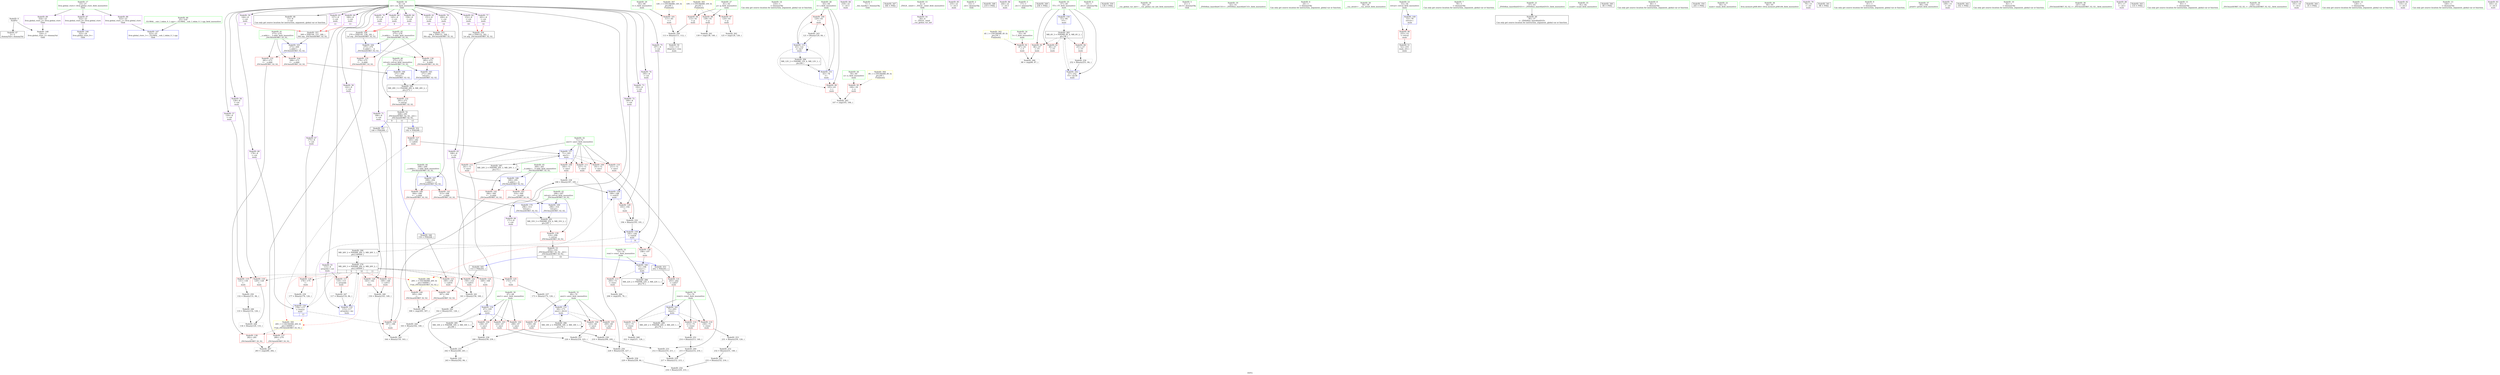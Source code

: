 digraph "SVFG" {
	label="SVFG";

	Node0x564a4e8caee0 [shape=record,color=grey,label="{NodeID: 0\nNullPtr}"];
	Node0x564a4e8caee0 -> Node0x564a4e8e6ca0[style=solid];
	Node0x564a4e8caee0 -> Node0x564a4e8ee050[style=solid];
	Node0x564a4e91a190 [shape=record,color=black,label="{NodeID: 346\n159 = PHI(268, )\n}"];
	Node0x564a4e91a190 -> Node0x564a4e8ecbd0[style=solid];
	Node0x564a4e8ebf00 [shape=record,color=grey,label="{NodeID: 263\n308 = cmp(305, 307, )\n}"];
	Node0x564a4e8e7680 [shape=record,color=red,label="{NodeID: 97\n124\<--61\n\<--p\nmain\n}"];
	Node0x564a4e8e7680 -> Node0x564a4e8ebd80[style=solid];
	Node0x564a4e8e4f00 [shape=record,color=green,label="{NodeID: 14\n216\<--1\n\<--dummyObj\nCan only get source location for instruction, argument, global var or function.}"];
	Node0x564a4e8e71c0 [shape=record,color=red,label="{NodeID: 111\n227\<--71\n\<--ans3\nmain\n}"];
	Node0x564a4e8e71c0 -> Node0x564a4e8f5d60[style=solid];
	Node0x564a4e8e5c10 [shape=record,color=green,label="{NodeID: 28\n63\<--64\ni\<--i_field_insensitive\nmain\n}"];
	Node0x564a4e8e5c10 -> Node0x564a4e8e7820[style=solid];
	Node0x564a4e8e5c10 -> Node0x564a4e8e78f0[style=solid];
	Node0x564a4e8e5c10 -> Node0x564a4e8ee2f0[style=solid];
	Node0x564a4e8e5c10 -> Node0x564a4e8ee490[style=solid];
	Node0x564a4e907f30 [shape=record,color=black,label="{NodeID: 291\nMR_35V_3 = PHI(MR_35V_4, MR_35V_2, )\npts\{297 \}\n}"];
	Node0x564a4e907f30 -> Node0x564a4e8ed8d0[style=dashed];
	Node0x564a4e8ecd70 [shape=record,color=red,label="{NodeID: 125\n172\<--171\n\<--\nmain\n}"];
	Node0x564a4e8ecd70 -> Node0x564a4e8f40e0[style=solid];
	Node0x564a4e8e6860 [shape=record,color=green,label="{NodeID: 42\n275\<--276\n__b.addr\<--__b.addr_field_insensitive\n_ZSt3minIiERKT_S2_S2_\n}"];
	Node0x564a4e8e6860 -> Node0x564a4e8ed590[style=solid];
	Node0x564a4e8e6860 -> Node0x564a4e8ed660[style=solid];
	Node0x564a4e8e6860 -> Node0x564a4e8eed80[style=solid];
	Node0x564a4e90a660 [shape=record,color=yellow,style=double,label="{NodeID: 305\n10V_1 = ENCHI(MR_10V_0)\npts\{62 \}\nFun[main]}"];
	Node0x564a4e90a660 -> Node0x564a4e8e75b0[style=dashed];
	Node0x564a4e90a660 -> Node0x564a4e8e7680[style=dashed];
	Node0x564a4e90a660 -> Node0x564a4e8e7750[style=dashed];
	Node0x564a4e8ed8d0 [shape=record,color=red,label="{NodeID: 139\n316\<--296\n\<--retval\n_ZSt3maxIiERKT_S2_S2_\n}"];
	Node0x564a4e8ed8d0 -> Node0x564a4e8e8230[style=solid];
	Node0x564a4e8e84a0 [shape=record,color=purple,label="{NodeID: 56\n128\<--8\n\<--cnt\nmain\n}"];
	Node0x564a4e8e84a0 -> Node0x564a4e8ec7c0[style=solid];
	Node0x564a4e8f3f60 [shape=record,color=grey,label="{NodeID: 236\n240 = Binary(238, 239, )\n}"];
	Node0x564a4e8f3f60 -> Node0x564a4e8f3ae0[style=solid];
	Node0x564a4e8ee490 [shape=record,color=blue,label="{NodeID: 153\n63\<--121\ni\<--inc7\nmain\n}"];
	Node0x564a4e8ee490 -> Node0x564a4e8e7820[style=dashed];
	Node0x564a4e8ee490 -> Node0x564a4e8e78f0[style=dashed];
	Node0x564a4e8ee490 -> Node0x564a4e8ee490[style=dashed];
	Node0x564a4e8ee490 -> Node0x564a4e905c30[style=dashed];
	Node0x564a4e8e9000 [shape=record,color=purple,label="{NodeID: 70\n181\<--8\n\<--cnt\nmain\n|{<s0>13}}"];
	Node0x564a4e8e9000:s0 -> Node0x564a4e91b190[style=solid,color=red];
	Node0x564a4e8f5460 [shape=record,color=grey,label="{NodeID: 250\n132 = Binary(131, 84, )\n}"];
	Node0x564a4e8f5460 -> Node0x564a4e8f4e60[style=solid];
	Node0x564a4e8eeff0 [shape=record,color=blue,label="{NodeID: 167\n298\<--294\n__a.addr\<--__a\n_ZSt3maxIiERKT_S2_S2_\n}"];
	Node0x564a4e8eeff0 -> Node0x564a4e8ed9a0[style=dashed];
	Node0x564a4e8eeff0 -> Node0x564a4e8eda70[style=dashed];
	Node0x564a4e8e9b60 [shape=record,color=purple,label="{NodeID: 84\n218\<--21\n\<--.str.3\nmain\n}"];
	Node0x564a4e8c61d0 [shape=record,color=green,label="{NodeID: 1\n7\<--1\n__dso_handle\<--dummyObj\nGlob }"];
	Node0x564a4e91a290 [shape=record,color=black,label="{NodeID: 347\n166 = PHI()\n}"];
	Node0x564a4e8ec080 [shape=record,color=grey,label="{NodeID: 264\n206 = cmp(205, 78, )\n}"];
	Node0x564a4e8e7750 [shape=record,color=red,label="{NodeID: 98\n138\<--61\n\<--p\nmain\n}"];
	Node0x564a4e8e7750 -> Node0x564a4e8ebc00[style=solid];
	Node0x564a4e8e5000 [shape=record,color=green,label="{NodeID: 15\n4\<--6\n_ZStL8__ioinit\<--_ZStL8__ioinit_field_insensitive\nGlob }"];
	Node0x564a4e8e5000 -> Node0x564a4e8e8300[style=solid];
	Node0x564a4e8e7290 [shape=record,color=red,label="{NodeID: 112\n241\<--71\n\<--ans3\nmain\n}"];
	Node0x564a4e8e7290 -> Node0x564a4e8f3ae0[style=solid];
	Node0x564a4e8e5ce0 [shape=record,color=green,label="{NodeID: 29\n65\<--66\nt\<--t_field_insensitive\nmain\n}"];
	Node0x564a4e8e5ce0 -> Node0x564a4e8e79c0[style=solid];
	Node0x564a4e908430 [shape=record,color=black,label="{NodeID: 292\nMR_28V_3 = PHI(MR_28V_4, MR_28V_2, )\npts\{272 \}\n}"];
	Node0x564a4e908430 -> Node0x564a4e8ed320[style=dashed];
	Node0x564a4e8ece40 [shape=record,color=red,label="{NodeID: 126\n176\<--175\n\<--\nmain\n}"];
	Node0x564a4e8ece40 -> Node0x564a4e8f43e0[style=solid];
	Node0x564a4e8e6930 [shape=record,color=green,label="{NodeID: 43\n296\<--297\nretval\<--retval_field_insensitive\n_ZSt3maxIiERKT_S2_S2_\n}"];
	Node0x564a4e8e6930 -> Node0x564a4e8ed8d0[style=solid];
	Node0x564a4e8e6930 -> Node0x564a4e8ef190[style=solid];
	Node0x564a4e8e6930 -> Node0x564a4e8ef260[style=solid];
	Node0x564a4e8ed9a0 [shape=record,color=red,label="{NodeID: 140\n304\<--298\n\<--__a.addr\n_ZSt3maxIiERKT_S2_S2_\n}"];
	Node0x564a4e8ed9a0 -> Node0x564a4e8edce0[style=solid];
	Node0x564a4e8e8570 [shape=record,color=purple,label="{NodeID: 57\n130\<--8\n\<--cnt\nmain\n}"];
	Node0x564a4e8e8570 -> Node0x564a4e8ec890[style=solid];
	Node0x564a4e8f40e0 [shape=record,color=grey,label="{NodeID: 237\n173 = Binary(172, 126, )\n}"];
	Node0x564a4e8f40e0 -> Node0x564a4e8ee630[style=solid];
	Node0x564a4e8ee560 [shape=record,color=blue,label="{NodeID: 154\n67\<--169\nans1\<--\nmain\n}"];
	Node0x564a4e8ee560 -> Node0x564a4e8e7a90[style=dashed];
	Node0x564a4e8ee560 -> Node0x564a4e8e7b60[style=dashed];
	Node0x564a4e8ee560 -> Node0x564a4e8e7c30[style=dashed];
	Node0x564a4e8ee560 -> Node0x564a4e906130[style=dashed];
	Node0x564a4e8e90d0 [shape=record,color=purple,label="{NodeID: 71\n186\<--8\n\<--cnt\nmain\n}"];
	Node0x564a4e8e90d0 -> Node0x564a4e8ecfe0[style=solid];
	Node0x564a4e8f55e0 [shape=record,color=grey,label="{NodeID: 251\n214 = Binary(213, 140, )\n}"];
	Node0x564a4e8f55e0 -> Node0x564a4e8eba80[style=solid];
	Node0x564a4e8ef0c0 [shape=record,color=blue,label="{NodeID: 168\n300\<--295\n__b.addr\<--__b\n_ZSt3maxIiERKT_S2_S2_\n}"];
	Node0x564a4e8ef0c0 -> Node0x564a4e8edb40[style=dashed];
	Node0x564a4e8ef0c0 -> Node0x564a4e8edc10[style=dashed];
	Node0x564a4e8e9c30 [shape=record,color=purple,label="{NodeID: 85\n235\<--21\n\<--.str.3\nmain\n}"];
	Node0x564a4e8e3ff0 [shape=record,color=green,label="{NodeID: 2\n15\<--1\n.str\<--dummyObj\nGlob }"];
	Node0x564a4e91a360 [shape=record,color=black,label="{NodeID: 348\n219 = PHI()\n}"];
	Node0x564a4e8ec200 [shape=record,color=grey,label="{NodeID: 265\n107 = cmp(105, 106, )\n}"];
	Node0x564a4e8e7820 [shape=record,color=red,label="{NodeID: 99\n105\<--63\n\<--i\nmain\n}"];
	Node0x564a4e8e7820 -> Node0x564a4e8ec200[style=solid];
	Node0x564a4e8e5100 [shape=record,color=green,label="{NodeID: 16\n8\<--14\ncnt\<--cnt_field_insensitive\nGlob }"];
	Node0x564a4e8e5100 -> Node0x564a4e8e7dc0[style=solid];
	Node0x564a4e8e5100 -> Node0x564a4e8e83d0[style=solid];
	Node0x564a4e8e5100 -> Node0x564a4e8e84a0[style=solid];
	Node0x564a4e8e5100 -> Node0x564a4e8e8570[style=solid];
	Node0x564a4e8e5100 -> Node0x564a4e8e8640[style=solid];
	Node0x564a4e8e5100 -> Node0x564a4e8e8710[style=solid];
	Node0x564a4e8e5100 -> Node0x564a4e8e87e0[style=solid];
	Node0x564a4e8e5100 -> Node0x564a4e8e88b0[style=solid];
	Node0x564a4e8e5100 -> Node0x564a4e8e8980[style=solid];
	Node0x564a4e8e5100 -> Node0x564a4e8e8a50[style=solid];
	Node0x564a4e8e5100 -> Node0x564a4e8e8b20[style=solid];
	Node0x564a4e8e5100 -> Node0x564a4e8e8bf0[style=solid];
	Node0x564a4e8e5100 -> Node0x564a4e8e8cc0[style=solid];
	Node0x564a4e8e5100 -> Node0x564a4e8e8d90[style=solid];
	Node0x564a4e8e5100 -> Node0x564a4e8e8e60[style=solid];
	Node0x564a4e8e5100 -> Node0x564a4e8e8f30[style=solid];
	Node0x564a4e8e5100 -> Node0x564a4e8e9000[style=solid];
	Node0x564a4e8e5100 -> Node0x564a4e8e90d0[style=solid];
	Node0x564a4e8e5100 -> Node0x564a4e8e91a0[style=solid];
	Node0x564a4e8e5100 -> Node0x564a4e8e9270[style=solid];
	Node0x564a4e8e5100 -> Node0x564a4e8e9340[style=solid];
	Node0x564a4e8e5100 -> Node0x564a4e8e9410[style=solid];
	Node0x564a4e8e5100 -> Node0x564a4e8e94e0[style=solid];
	Node0x564a4e8e5100 -> Node0x564a4e8e95b0[style=solid];
	Node0x564a4e8e7360 [shape=record,color=red,label="{NodeID: 113\n205\<--73\n\<--rem1\nmain\n}"];
	Node0x564a4e8e7360 -> Node0x564a4e8ec080[style=solid];
	Node0x564a4e8e5db0 [shape=record,color=green,label="{NodeID: 30\n67\<--68\nans1\<--ans1_field_insensitive\nmain\n}"];
	Node0x564a4e8e5db0 -> Node0x564a4e8e7a90[style=solid];
	Node0x564a4e8e5db0 -> Node0x564a4e8e7b60[style=solid];
	Node0x564a4e8e5db0 -> Node0x564a4e8e7c30[style=solid];
	Node0x564a4e8e5db0 -> Node0x564a4e8ee560[style=solid];
	Node0x564a4e8ecf10 [shape=record,color=red,label="{NodeID: 127\n183\<--182\n\<--call24\nmain\n}"];
	Node0x564a4e8ecf10 -> Node0x564a4e8ee7d0[style=solid];
	Node0x564a4e8e6a00 [shape=record,color=green,label="{NodeID: 44\n298\<--299\n__a.addr\<--__a.addr_field_insensitive\n_ZSt3maxIiERKT_S2_S2_\n}"];
	Node0x564a4e8e6a00 -> Node0x564a4e8ed9a0[style=solid];
	Node0x564a4e8e6a00 -> Node0x564a4e8eda70[style=solid];
	Node0x564a4e8e6a00 -> Node0x564a4e8eeff0[style=solid];
	Node0x564a4e90a820 [shape=record,color=yellow,style=double,label="{NodeID: 307\n14V_1 = ENCHI(MR_14V_0)\npts\{66 \}\nFun[main]}"];
	Node0x564a4e90a820 -> Node0x564a4e8e79c0[style=dashed];
	Node0x564a4e8eda70 [shape=record,color=red,label="{NodeID: 141\n313\<--298\n\<--__a.addr\n_ZSt3maxIiERKT_S2_S2_\n}"];
	Node0x564a4e8eda70 -> Node0x564a4e8ef260[style=solid];
	Node0x564a4e8e8640 [shape=record,color=purple,label="{NodeID: 58\n142\<--8\n\<--cnt\nmain\n}"];
	Node0x564a4e8e8640 -> Node0x564a4e8ec960[style=solid];
	Node0x564a4e8f4260 [shape=record,color=grey,label="{NodeID: 238\n188 = Binary(187, 185, )\n}"];
	Node0x564a4e8f4260 -> Node0x564a4e8ee8a0[style=solid];
	Node0x564a4e8ee630 [shape=record,color=blue,label="{NodeID: 155\n69\<--173\nans2\<--div22\nmain\n}"];
	Node0x564a4e8ee630 -> Node0x564a4e8e7d00[style=dashed];
	Node0x564a4e8ee630 -> Node0x564a4e8e6db0[style=dashed];
	Node0x564a4e8ee630 -> Node0x564a4e8e6e80[style=dashed];
	Node0x564a4e8ee630 -> Node0x564a4e906630[style=dashed];
	Node0x564a4e8e91a0 [shape=record,color=purple,label="{NodeID: 72\n189\<--8\n\<--cnt\nmain\n}"];
	Node0x564a4e8e91a0 -> Node0x564a4e8ee8a0[style=solid];
	Node0x564a4e8f5760 [shape=record,color=grey,label="{NodeID: 252\n232 = Binary(231, 140, )\n}"];
	Node0x564a4e8f5760 -> Node0x564a4e8f5be0[style=solid];
	Node0x564a4e8ef190 [shape=record,color=blue,label="{NodeID: 169\n296\<--310\nretval\<--\n_ZSt3maxIiERKT_S2_S2_\n}"];
	Node0x564a4e8ef190 -> Node0x564a4e907f30[style=dashed];
	Node0x564a4e8e9d00 [shape=record,color=purple,label="{NodeID: 86\n244\<--21\n\<--.str.3\nmain\n}"];
	Node0x564a4e8e4080 [shape=record,color=green,label="{NodeID: 3\n17\<--1\n.str.1\<--dummyObj\nGlob }"];
	Node0x564a4e91a430 [shape=record,color=black,label="{NodeID: 349\n236 = PHI()\n}"];
	Node0x564a4e8ec380 [shape=record,color=grey,label="{NodeID: 266\n88 = cmp(86, 87, )\n}"];
	Node0x564a4e8e78f0 [shape=record,color=red,label="{NodeID: 100\n120\<--63\n\<--i\nmain\n}"];
	Node0x564a4e8e78f0 -> Node0x564a4e8f49e0[style=solid];
	Node0x564a4e8e5200 [shape=record,color=green,label="{NodeID: 17\n23\<--27\nllvm.global_ctors\<--llvm.global_ctors_field_insensitive\nGlob }"];
	Node0x564a4e8e5200 -> Node0x564a4e8e9dd0[style=solid];
	Node0x564a4e8e5200 -> Node0x564a4e8e9ed0[style=solid];
	Node0x564a4e8e5200 -> Node0x564a4e8e9fd0[style=solid];
	Node0x564a4e8e7430 [shape=record,color=red,label="{NodeID: 114\n213\<--75\n\<--rem2\nmain\n}"];
	Node0x564a4e8e7430 -> Node0x564a4e8f55e0[style=solid];
	Node0x564a4e8e5e80 [shape=record,color=green,label="{NodeID: 31\n69\<--70\nans2\<--ans2_field_insensitive\nmain\n}"];
	Node0x564a4e8e5e80 -> Node0x564a4e8e7d00[style=solid];
	Node0x564a4e8e5e80 -> Node0x564a4e8e6db0[style=solid];
	Node0x564a4e8e5e80 -> Node0x564a4e8e6e80[style=solid];
	Node0x564a4e8e5e80 -> Node0x564a4e8ee630[style=solid];
	Node0x564a4e8ecfe0 [shape=record,color=red,label="{NodeID: 128\n187\<--186\n\<--\nmain\n}"];
	Node0x564a4e8ecfe0 -> Node0x564a4e8f4260[style=solid];
	Node0x564a4e8e6ad0 [shape=record,color=green,label="{NodeID: 45\n300\<--301\n__b.addr\<--__b.addr_field_insensitive\n_ZSt3maxIiERKT_S2_S2_\n}"];
	Node0x564a4e8e6ad0 -> Node0x564a4e8edb40[style=solid];
	Node0x564a4e8e6ad0 -> Node0x564a4e8edc10[style=solid];
	Node0x564a4e8e6ad0 -> Node0x564a4e8ef0c0[style=solid];
	Node0x564a4e8edb40 [shape=record,color=red,label="{NodeID: 142\n306\<--300\n\<--__b.addr\n_ZSt3maxIiERKT_S2_S2_\n}"];
	Node0x564a4e8edb40 -> Node0x564a4e8eddb0[style=solid];
	Node0x564a4e8e8710 [shape=record,color=purple,label="{NodeID: 59\n144\<--8\n\<--cnt\nmain\n|{<s0>9}}"];
	Node0x564a4e8e8710:s0 -> Node0x564a4e91af40[style=solid,color=red];
	Node0x564a4e8f43e0 [shape=record,color=grey,label="{NodeID: 239\n177 = Binary(176, 126, )\n}"];
	Node0x564a4e8f43e0 -> Node0x564a4e8ee700[style=solid];
	Node0x564a4e8ee700 [shape=record,color=blue,label="{NodeID: 156\n178\<--177\n\<--rem23\nmain\n|{|<s3>13}}"];
	Node0x564a4e8ee700 -> Node0x564a4e8ecf10[style=dashed];
	Node0x564a4e8ee700 -> Node0x564a4e8ecfe0[style=dashed];
	Node0x564a4e8ee700 -> Node0x564a4e8ee8a0[style=dashed];
	Node0x564a4e8ee700:s3 -> Node0x564a4e90a1d0[style=dashed,color=red];
	Node0x564a4e8e9270 [shape=record,color=purple,label="{NodeID: 73\n192\<--8\n\<--cnt\nmain\n}"];
	Node0x564a4e8e9270 -> Node0x564a4e8ed0b0[style=solid];
	Node0x564a4e8f58e0 [shape=record,color=grey,label="{NodeID: 253\n231 = Binary(230, 126, )\n}"];
	Node0x564a4e8f58e0 -> Node0x564a4e8f5760[style=solid];
	Node0x564a4e8ef260 [shape=record,color=blue,label="{NodeID: 170\n296\<--313\nretval\<--\n_ZSt3maxIiERKT_S2_S2_\n}"];
	Node0x564a4e8ef260 -> Node0x564a4e907f30[style=dashed];
	Node0x564a4e8e9dd0 [shape=record,color=purple,label="{NodeID: 87\n322\<--23\nllvm.global_ctors_0\<--llvm.global_ctors\nGlob }"];
	Node0x564a4e8e9dd0 -> Node0x564a4e8ede80[style=solid];
	Node0x564a4e8e4110 [shape=record,color=green,label="{NodeID: 4\n19\<--1\n.str.2\<--dummyObj\nGlob }"];
	Node0x564a4e91a500 [shape=record,color=black,label="{NodeID: 350\n136 = PHI()\n}"];
	Node0x564a4e8ec500 [shape=record,color=grey,label="{NodeID: 267\n283 = cmp(280, 282, )\n}"];
	Node0x564a4e8e79c0 [shape=record,color=red,label="{NodeID: 101\n111\<--65\n\<--t\nmain\n}"];
	Node0x564a4e8e79c0 -> Node0x564a4e8f52e0[style=solid];
	Node0x564a4e8e5300 [shape=record,color=green,label="{NodeID: 18\n28\<--29\n__cxx_global_var_init\<--__cxx_global_var_init_field_insensitive\n}"];
	Node0x564a4e8ec5d0 [shape=record,color=red,label="{NodeID: 115\n221\<--75\n\<--rem2\nmain\n}"];
	Node0x564a4e8ec5d0 -> Node0x564a4e8f7f70[style=solid];
	Node0x564a4e8e5f50 [shape=record,color=green,label="{NodeID: 32\n71\<--72\nans3\<--ans3_field_insensitive\nmain\n}"];
	Node0x564a4e8e5f50 -> Node0x564a4e8e6f50[style=solid];
	Node0x564a4e8e5f50 -> Node0x564a4e8e7020[style=solid];
	Node0x564a4e8e5f50 -> Node0x564a4e8e70f0[style=solid];
	Node0x564a4e8e5f50 -> Node0x564a4e8e71c0[style=solid];
	Node0x564a4e8e5f50 -> Node0x564a4e8e7290[style=solid];
	Node0x564a4e8e5f50 -> Node0x564a4e8ee7d0[style=solid];
	Node0x564a4e8ed0b0 [shape=record,color=red,label="{NodeID: 129\n193\<--192\n\<--\nmain\n}"];
	Node0x564a4e8ed0b0 -> Node0x564a4e8f3960[style=solid];
	Node0x564a4e8e6ba0 [shape=record,color=green,label="{NodeID: 46\n25\<--318\n_GLOBAL__sub_I_iskim_0_1.cpp\<--_GLOBAL__sub_I_iskim_0_1.cpp_field_insensitive\n}"];
	Node0x564a4e8e6ba0 -> Node0x564a4e8edf50[style=solid];
	Node0x564a4e8edc10 [shape=record,color=red,label="{NodeID: 143\n310\<--300\n\<--__b.addr\n_ZSt3maxIiERKT_S2_S2_\n}"];
	Node0x564a4e8edc10 -> Node0x564a4e8ef190[style=solid];
	Node0x564a4e8e87e0 [shape=record,color=purple,label="{NodeID: 60\n145\<--8\n\<--cnt\nmain\n|{<s0>9}}"];
	Node0x564a4e8e87e0:s0 -> Node0x564a4e91b190[style=solid,color=red];
	Node0x564a4e8f4560 [shape=record,color=grey,label="{NodeID: 240\n150 = Binary(143, 149, )\n}"];
	Node0x564a4e8f4560 -> Node0x564a4e8f4ce0[style=solid];
	Node0x564a4e8ee7d0 [shape=record,color=blue,label="{NodeID: 157\n71\<--183\nans3\<--\nmain\n}"];
	Node0x564a4e8ee7d0 -> Node0x564a4e8e6f50[style=dashed];
	Node0x564a4e8ee7d0 -> Node0x564a4e8e7020[style=dashed];
	Node0x564a4e8ee7d0 -> Node0x564a4e8e70f0[style=dashed];
	Node0x564a4e8ee7d0 -> Node0x564a4e8e71c0[style=dashed];
	Node0x564a4e8ee7d0 -> Node0x564a4e8e7290[style=dashed];
	Node0x564a4e8ee7d0 -> Node0x564a4e906b30[style=dashed];
	Node0x564a4e8e9340 [shape=record,color=purple,label="{NodeID: 74\n195\<--8\n\<--cnt\nmain\n}"];
	Node0x564a4e8e9340 -> Node0x564a4e8ee970[style=solid];
	Node0x564a4e8f5a60 [shape=record,color=grey,label="{NodeID: 254\n234 = Binary(229, 233, )\n}"];
	Node0x564a4e8e9ed0 [shape=record,color=purple,label="{NodeID: 88\n323\<--23\nllvm.global_ctors_1\<--llvm.global_ctors\nGlob }"];
	Node0x564a4e8e9ed0 -> Node0x564a4e8edf50[style=solid];
	Node0x564a4e8e41a0 [shape=record,color=green,label="{NodeID: 5\n21\<--1\n.str.3\<--dummyObj\nGlob }"];
	Node0x564a4e91a5d0 [shape=record,color=black,label="{NodeID: 351\n146 = PHI(268, )\n}"];
	Node0x564a4e91a5d0 -> Node0x564a4e8eca30[style=solid];
	Node0x564a4e8f7f70 [shape=record,color=grey,label="{NodeID: 268\n222 = cmp(221, 126, )\n}"];
	Node0x564a4e8e7a90 [shape=record,color=red,label="{NodeID: 102\n208\<--67\n\<--ans1\nmain\n}"];
	Node0x564a4e8e7a90 -> Node0x564a4e8f3660[style=solid];
	Node0x564a4e8e5400 [shape=record,color=green,label="{NodeID: 19\n32\<--33\n_ZNSt8ios_base4InitC1Ev\<--_ZNSt8ios_base4InitC1Ev_field_insensitive\n}"];
	Node0x564a4e8ec660 [shape=record,color=red,label="{NodeID: 116\n230\<--75\n\<--rem2\nmain\n}"];
	Node0x564a4e8ec660 -> Node0x564a4e8f58e0[style=solid];
	Node0x564a4e8e6020 [shape=record,color=green,label="{NodeID: 33\n73\<--74\nrem1\<--rem1_field_insensitive\nmain\n}"];
	Node0x564a4e8e6020 -> Node0x564a4e8e7360[style=solid];
	Node0x564a4e8e6020 -> Node0x564a4e8eea40[style=solid];
	Node0x564a4e909e20 [shape=record,color=yellow,style=double,label="{NodeID: 296\n26V_1 = ENCHI(MR_26V_0)\npts\{140000 \}\nFun[_ZSt3maxIiERKT_S2_S2_]}"];
	Node0x564a4e909e20 -> Node0x564a4e8edce0[style=dashed];
	Node0x564a4e909e20 -> Node0x564a4e8eddb0[style=dashed];
	Node0x564a4e8ed180 [shape=record,color=red,label="{NodeID: 130\n198\<--197\n\<--\nmain\n}"];
	Node0x564a4e8ed180 -> Node0x564a4e8eea40[style=solid];
	Node0x564a4e8e6ca0 [shape=record,color=black,label="{NodeID: 47\n2\<--3\ndummyVal\<--dummyVal\n}"];
	Node0x564a4e8edce0 [shape=record,color=red,label="{NodeID: 144\n305\<--304\n\<--\n_ZSt3maxIiERKT_S2_S2_\n}"];
	Node0x564a4e8edce0 -> Node0x564a4e8ebf00[style=solid];
	Node0x564a4e8e88b0 [shape=record,color=purple,label="{NodeID: 61\n151\<--8\n\<--cnt\nmain\n|{<s0>10}}"];
	Node0x564a4e8e88b0:s0 -> Node0x564a4e91ab80[style=solid,color=red];
	Node0x564a4e8f46e0 [shape=record,color=grey,label="{NodeID: 241\n161 = Binary(156, 160, )\n}"];
	Node0x564a4e8f46e0 -> Node0x564a4e8f4860[style=solid];
	Node0x564a4e8ee8a0 [shape=record,color=blue,label="{NodeID: 158\n189\<--188\n\<--sub25\nmain\n}"];
	Node0x564a4e8ee8a0 -> Node0x564a4e8ed0b0[style=dashed];
	Node0x564a4e8ee8a0 -> Node0x564a4e8ee970[style=dashed];
	Node0x564a4e8e9410 [shape=record,color=purple,label="{NodeID: 75\n197\<--8\n\<--cnt\nmain\n}"];
	Node0x564a4e8e9410 -> Node0x564a4e8ed180[style=solid];
	Node0x564a4e8f5be0 [shape=record,color=grey,label="{NodeID: 255\n233 = Binary(232, 216, )\n}"];
	Node0x564a4e8f5be0 -> Node0x564a4e8f5a60[style=solid];
	Node0x564a4e8e9fd0 [shape=record,color=purple,label="{NodeID: 89\n324\<--23\nllvm.global_ctors_2\<--llvm.global_ctors\nGlob }"];
	Node0x564a4e8e9fd0 -> Node0x564a4e8ee050[style=solid];
	Node0x564a4e8e49e0 [shape=record,color=green,label="{NodeID: 6\n24\<--1\n\<--dummyObj\nCan only get source location for instruction, argument, global var or function.}"];
	Node0x564a4e91a7d0 [shape=record,color=black,label="{NodeID: 352\n182 = PHI(268, )\n}"];
	Node0x564a4e91a7d0 -> Node0x564a4e8ecf10[style=solid];
	Node0x564a4e8e7b60 [shape=record,color=red,label="{NodeID: 103\n224\<--67\n\<--ans1\nmain\n}"];
	Node0x564a4e8e7b60 -> Node0x564a4e8eb600[style=solid];
	Node0x564a4e8e5500 [shape=record,color=green,label="{NodeID: 20\n38\<--39\n__cxa_atexit\<--__cxa_atexit_field_insensitive\n}"];
	Node0x564a4e905730 [shape=record,color=black,label="{NodeID: 283\nMR_6V_3 = PHI(MR_6V_4, MR_6V_2, )\npts\{58 \}\n}"];
	Node0x564a4e905730 -> Node0x564a4e8ea270[style=dashed];
	Node0x564a4e905730 -> Node0x564a4e8ea340[style=dashed];
	Node0x564a4e905730 -> Node0x564a4e8ea410[style=dashed];
	Node0x564a4e905730 -> Node0x564a4e8eebe0[style=dashed];
	Node0x564a4e8ec6f0 [shape=record,color=red,label="{NodeID: 117\n116\<--115\n\<--arrayidx\nmain\n}"];
	Node0x564a4e8ec6f0 -> Node0x564a4e8f4fe0[style=solid];
	Node0x564a4e8e60f0 [shape=record,color=green,label="{NodeID: 34\n75\<--76\nrem2\<--rem2_field_insensitive\nmain\n}"];
	Node0x564a4e8e60f0 -> Node0x564a4e8e7430[style=solid];
	Node0x564a4e8e60f0 -> Node0x564a4e8ec5d0[style=solid];
	Node0x564a4e8e60f0 -> Node0x564a4e8ec660[style=solid];
	Node0x564a4e8e60f0 -> Node0x564a4e8eeb10[style=solid];
	Node0x564a4e8ed250 [shape=record,color=red,label="{NodeID: 131\n203\<--202\n\<--call27\nmain\n}"];
	Node0x564a4e8ed250 -> Node0x564a4e8eeb10[style=solid];
	Node0x564a4e8e7dc0 [shape=record,color=black,label="{NodeID: 48\n13\<--8\n\<--cnt\nCan only get source location for instruction, argument, global var or function.}"];
	Node0x564a4e8eddb0 [shape=record,color=red,label="{NodeID: 145\n307\<--306\n\<--\n_ZSt3maxIiERKT_S2_S2_\n}"];
	Node0x564a4e8eddb0 -> Node0x564a4e8ebf00[style=solid];
	Node0x564a4e8e8980 [shape=record,color=purple,label="{NodeID: 62\n152\<--8\n\<--cnt\nmain\n|{<s0>10}}"];
	Node0x564a4e8e8980:s0 -> Node0x564a4e91adc0[style=solid,color=red];
	Node0x564a4e8f4860 [shape=record,color=grey,label="{NodeID: 242\n162 = Binary(161, 126, )\n}"];
	Node0x564a4e8f4860 -> Node0x564a4e8f4b60[style=solid];
	Node0x564a4e8ee970 [shape=record,color=blue,label="{NodeID: 159\n195\<--194\n\<--sub26\nmain\n|{|<s3>14}}"];
	Node0x564a4e8ee970 -> Node0x564a4e8ed180[style=dashed];
	Node0x564a4e8ee970 -> Node0x564a4e8ed250[style=dashed];
	Node0x564a4e8ee970 -> Node0x564a4e907a30[style=dashed];
	Node0x564a4e8ee970:s3 -> Node0x564a4e909e20[style=dashed,color=red];
	Node0x564a4e8e94e0 [shape=record,color=purple,label="{NodeID: 76\n200\<--8\n\<--cnt\nmain\n|{<s0>14}}"];
	Node0x564a4e8e94e0:s0 -> Node0x564a4e91ab80[style=solid,color=red];
	Node0x564a4e8f5d60 [shape=record,color=grey,label="{NodeID: 256\n228 = Binary(226, 227, )\n}"];
	Node0x564a4e8f5d60 -> Node0x564a4e8eb780[style=solid];
	Node0x564a4e8ea0d0 [shape=record,color=red,label="{NodeID: 90\n255\<--53\n\<--retval\nmain\n}"];
	Node0x564a4e8ea0d0 -> Node0x564a4e8e8090[style=solid];
	Node0x564a4e8e4a70 [shape=record,color=green,label="{NodeID: 7\n78\<--1\n\<--dummyObj\nCan only get source location for instruction, argument, global var or function.}"];
	Node0x564a4e91a9a0 [shape=record,color=black,label="{NodeID: 353\n202 = PHI(293, )\n}"];
	Node0x564a4e91a9a0 -> Node0x564a4e8ed250[style=solid];
	Node0x564a4e8e7c30 [shape=record,color=red,label="{NodeID: 104\n238\<--67\n\<--ans1\nmain\n}"];
	Node0x564a4e8e7c30 -> Node0x564a4e8f3f60[style=solid];
	Node0x564a4e8e5600 [shape=record,color=green,label="{NodeID: 21\n37\<--43\n_ZNSt8ios_base4InitD1Ev\<--_ZNSt8ios_base4InitD1Ev_field_insensitive\n}"];
	Node0x564a4e8e5600 -> Node0x564a4e8e7ec0[style=solid];
	Node0x564a4e905c30 [shape=record,color=black,label="{NodeID: 284\nMR_12V_2 = PHI(MR_12V_4, MR_12V_1, )\npts\{64 \}\n}"];
	Node0x564a4e905c30 -> Node0x564a4e8ee2f0[style=dashed];
	Node0x564a4e8ec7c0 [shape=record,color=red,label="{NodeID: 118\n129\<--128\n\<--\nmain\n}"];
	Node0x564a4e8ec7c0 -> Node0x564a4e8f5160[style=solid];
	Node0x564a4e8e61c0 [shape=record,color=green,label="{NodeID: 35\n81\<--82\nscanf\<--scanf_field_insensitive\n}"];
	Node0x564a4e8ed320 [shape=record,color=red,label="{NodeID: 132\n291\<--271\n\<--retval\n_ZSt3minIiERKT_S2_S2_\n}"];
	Node0x564a4e8ed320 -> Node0x564a4e8e8160[style=solid];
	Node0x564a4e8e7ec0 [shape=record,color=black,label="{NodeID: 49\n36\<--37\n\<--_ZNSt8ios_base4InitD1Ev\nCan only get source location for instruction, argument, global var or function.}"];
	Node0x564a4e8ede80 [shape=record,color=blue,label="{NodeID: 146\n322\<--24\nllvm.global_ctors_0\<--\nGlob }"];
	Node0x564a4e8e8a50 [shape=record,color=purple,label="{NodeID: 63\n157\<--8\n\<--cnt\nmain\n|{<s0>11}}"];
	Node0x564a4e8e8a50:s0 -> Node0x564a4e91af40[style=solid,color=red];
	Node0x564a4e8f49e0 [shape=record,color=grey,label="{NodeID: 243\n121 = Binary(120, 84, )\n}"];
	Node0x564a4e8f49e0 -> Node0x564a4e8ee490[style=solid];
	Node0x564a4e8eea40 [shape=record,color=blue,label="{NodeID: 160\n73\<--198\nrem1\<--\nmain\n}"];
	Node0x564a4e8eea40 -> Node0x564a4e8e7360[style=dashed];
	Node0x564a4e8eea40 -> Node0x564a4e907030[style=dashed];
	Node0x564a4e8e95b0 [shape=record,color=purple,label="{NodeID: 77\n201\<--8\n\<--cnt\nmain\n|{<s0>14}}"];
	Node0x564a4e8e95b0:s0 -> Node0x564a4e91adc0[style=solid,color=red];
	Node0x564a4e918f30 [shape=record,color=black,label="{NodeID: 340\n80 = PHI()\n}"];
	Node0x564a4e8eb600 [shape=record,color=grey,label="{NodeID: 257\n226 = Binary(224, 225, )\n}"];
	Node0x564a4e8eb600 -> Node0x564a4e8f5d60[style=solid];
	Node0x564a4e8ea1a0 [shape=record,color=red,label="{NodeID: 91\n87\<--55\n\<--T\nmain\n}"];
	Node0x564a4e8ea1a0 -> Node0x564a4e8ec380[style=solid];
	Node0x564a4e8e4b00 [shape=record,color=green,label="{NodeID: 8\n84\<--1\n\<--dummyObj\nCan only get source location for instruction, argument, global var or function.}"];
	Node0x564a4e91aab0 [shape=record,color=black,label="{NodeID: 354\n245 = PHI()\n}"];
	Node0x564a4e8e7d00 [shape=record,color=red,label="{NodeID: 105\n209\<--69\n\<--ans2\nmain\n}"];
	Node0x564a4e8e7d00 -> Node0x564a4e8f3660[style=solid];
	Node0x564a4e8e5700 [shape=record,color=green,label="{NodeID: 22\n50\<--51\nmain\<--main_field_insensitive\n}"];
	Node0x564a4e906130 [shape=record,color=black,label="{NodeID: 285\nMR_16V_2 = PHI(MR_16V_3, MR_16V_1, )\npts\{68 \}\n}"];
	Node0x564a4e906130 -> Node0x564a4e8ee560[style=dashed];
	Node0x564a4e906130 -> Node0x564a4e906130[style=dashed];
	Node0x564a4e8ec890 [shape=record,color=red,label="{NodeID: 119\n131\<--130\n\<--\nmain\n}"];
	Node0x564a4e8ec890 -> Node0x564a4e8f5460[style=solid];
	Node0x564a4e8e62c0 [shape=record,color=green,label="{NodeID: 36\n94\<--95\nllvm.memset.p0i8.i64\<--llvm.memset.p0i8.i64_field_insensitive\n}"];
	Node0x564a4e8ed3f0 [shape=record,color=red,label="{NodeID: 133\n281\<--273\n\<--__a.addr\n_ZSt3minIiERKT_S2_S2_\n}"];
	Node0x564a4e8ed3f0 -> Node0x564a4e8ed800[style=solid];
	Node0x564a4e8e7fc0 [shape=record,color=black,label="{NodeID: 50\n114\<--113\nidxprom\<--rem\nmain\n}"];
	Node0x564a4e8f3660 [shape=record,color=grey,label="{NodeID: 230\n210 = Binary(208, 209, )\n}"];
	Node0x564a4e8f3660 -> Node0x564a4e8f37e0[style=solid];
	Node0x564a4e8edf50 [shape=record,color=blue,label="{NodeID: 147\n323\<--25\nllvm.global_ctors_1\<--_GLOBAL__sub_I_iskim_0_1.cpp\nGlob }"];
	Node0x564a4e8e8b20 [shape=record,color=purple,label="{NodeID: 64\n158\<--8\n\<--cnt\nmain\n|{<s0>11}}"];
	Node0x564a4e8e8b20:s0 -> Node0x564a4e91b190[style=solid,color=red];
	Node0x564a4e8f4b60 [shape=record,color=grey,label="{NodeID: 244\n163 = Binary(162, 140, )\n}"];
	Node0x564a4e8f4b60 -> Node0x564a4e8f4ce0[style=solid];
	Node0x564a4e8eeb10 [shape=record,color=blue,label="{NodeID: 161\n75\<--203\nrem2\<--\nmain\n}"];
	Node0x564a4e8eeb10 -> Node0x564a4e8e7430[style=dashed];
	Node0x564a4e8eeb10 -> Node0x564a4e8ec5d0[style=dashed];
	Node0x564a4e8eeb10 -> Node0x564a4e8ec660[style=dashed];
	Node0x564a4e8eeb10 -> Node0x564a4e907530[style=dashed];
	Node0x564a4e8e9680 [shape=record,color=purple,label="{NodeID: 78\n79\<--15\n\<--.str\nmain\n}"];
	Node0x564a4e9197b0 [shape=record,color=black,label="{NodeID: 341\n98 = PHI()\n}"];
	Node0x564a4e8eb780 [shape=record,color=grey,label="{NodeID: 258\n229 = Binary(228, 84, )\n}"];
	Node0x564a4e8eb780 -> Node0x564a4e8f5a60[style=solid];
	Node0x564a4e8ea270 [shape=record,color=red,label="{NodeID: 92\n86\<--57\n\<--TT\nmain\n}"];
	Node0x564a4e8ea270 -> Node0x564a4e8ec380[style=solid];
	Node0x564a4e8e4b90 [shape=record,color=green,label="{NodeID: 9\n91\<--1\n\<--dummyObj\nCan only get source location for instruction, argument, global var or function.}"];
	Node0x564a4e91ab80 [shape=record,color=black,label="{NodeID: 355\n294 = PHI(151, 200, )\n0th arg _ZSt3maxIiERKT_S2_S2_ }"];
	Node0x564a4e91ab80 -> Node0x564a4e8eeff0[style=solid];
	Node0x564a4e8e6db0 [shape=record,color=red,label="{NodeID: 106\n225\<--69\n\<--ans2\nmain\n}"];
	Node0x564a4e8e6db0 -> Node0x564a4e8eb600[style=solid];
	Node0x564a4e8e5800 [shape=record,color=green,label="{NodeID: 23\n53\<--54\nretval\<--retval_field_insensitive\nmain\n}"];
	Node0x564a4e8e5800 -> Node0x564a4e8ea0d0[style=solid];
	Node0x564a4e8e5800 -> Node0x564a4e8ee150[style=solid];
	Node0x564a4e906630 [shape=record,color=black,label="{NodeID: 286\nMR_18V_2 = PHI(MR_18V_3, MR_18V_1, )\npts\{70 \}\n}"];
	Node0x564a4e906630 -> Node0x564a4e8ee630[style=dashed];
	Node0x564a4e906630 -> Node0x564a4e906630[style=dashed];
	Node0x564a4e8ec960 [shape=record,color=red,label="{NodeID: 120\n143\<--142\n\<--\nmain\n}"];
	Node0x564a4e8ec960 -> Node0x564a4e8f4560[style=solid];
	Node0x564a4e8e63c0 [shape=record,color=green,label="{NodeID: 37\n99\<--100\nprintf\<--printf_field_insensitive\n}"];
	Node0x564a4e90a1d0 [shape=record,color=yellow,style=double,label="{NodeID: 300\n26V_1 = ENCHI(MR_26V_0)\npts\{140000 \}\nFun[_ZSt3minIiERKT_S2_S2_]}"];
	Node0x564a4e90a1d0 -> Node0x564a4e8ed730[style=dashed];
	Node0x564a4e90a1d0 -> Node0x564a4e8ed800[style=dashed];
	Node0x564a4e8ed4c0 [shape=record,color=red,label="{NodeID: 134\n288\<--273\n\<--__a.addr\n_ZSt3minIiERKT_S2_S2_\n}"];
	Node0x564a4e8ed4c0 -> Node0x564a4e8eef20[style=solid];
	Node0x564a4e8e8090 [shape=record,color=black,label="{NodeID: 51\n52\<--255\nmain_ret\<--\nmain\n}"];
	Node0x564a4e8f37e0 [shape=record,color=grey,label="{NodeID: 231\n212 = Binary(210, 211, )\n}"];
	Node0x564a4e8f37e0 -> Node0x564a4e8eb900[style=solid];
	Node0x564a4e8ee050 [shape=record,color=blue, style = dotted,label="{NodeID: 148\n324\<--3\nllvm.global_ctors_2\<--dummyVal\nGlob }"];
	Node0x564a4e8e8bf0 [shape=record,color=purple,label="{NodeID: 65\n168\<--8\n\<--cnt\nmain\n}"];
	Node0x564a4e8e8bf0 -> Node0x564a4e8ecca0[style=solid];
	Node0x564a4e8f4ce0 [shape=record,color=grey,label="{NodeID: 245\n164 = Binary(150, 163, )\n}"];
	Node0x564a4e8eebe0 [shape=record,color=blue,label="{NodeID: 162\n57\<--252\nTT\<--inc56\nmain\n}"];
	Node0x564a4e8eebe0 -> Node0x564a4e905730[style=dashed];
	Node0x564a4e8e9750 [shape=record,color=purple,label="{NodeID: 79\n109\<--15\n\<--.str\nmain\n}"];
	Node0x564a4e9198b0 [shape=record,color=black,label="{NodeID: 342\n102 = PHI()\n}"];
	Node0x564a4e8eb900 [shape=record,color=grey,label="{NodeID: 259\n217 = Binary(212, 215, )\n}"];
	Node0x564a4e8ea340 [shape=record,color=red,label="{NodeID: 93\n96\<--57\n\<--TT\nmain\n}"];
	Node0x564a4e8e4c20 [shape=record,color=green,label="{NodeID: 10\n92\<--1\n\<--dummyObj\nCan only get source location for instruction, argument, global var or function.}"];
	Node0x564a4e91adc0 [shape=record,color=black,label="{NodeID: 356\n295 = PHI(152, 201, )\n1st arg _ZSt3maxIiERKT_S2_S2_ }"];
	Node0x564a4e91adc0 -> Node0x564a4e8ef0c0[style=solid];
	Node0x564a4e8e6e80 [shape=record,color=red,label="{NodeID: 107\n239\<--69\n\<--ans2\nmain\n}"];
	Node0x564a4e8e6e80 -> Node0x564a4e8f3f60[style=solid];
	Node0x564a4e8e58d0 [shape=record,color=green,label="{NodeID: 24\n55\<--56\nT\<--T_field_insensitive\nmain\n}"];
	Node0x564a4e8e58d0 -> Node0x564a4e8ea1a0[style=solid];
	Node0x564a4e906b30 [shape=record,color=black,label="{NodeID: 287\nMR_20V_2 = PHI(MR_20V_3, MR_20V_1, )\npts\{72 \}\n}"];
	Node0x564a4e906b30 -> Node0x564a4e8ee7d0[style=dashed];
	Node0x564a4e906b30 -> Node0x564a4e906b30[style=dashed];
	Node0x564a4e8eca30 [shape=record,color=red,label="{NodeID: 121\n149\<--146\n\<--call13\nmain\n}"];
	Node0x564a4e8eca30 -> Node0x564a4e8f4560[style=solid];
	Node0x564a4e8e64c0 [shape=record,color=green,label="{NodeID: 38\n147\<--148\n_ZSt3minIiERKT_S2_S2_\<--_ZSt3minIiERKT_S2_S2__field_insensitive\n}"];
	Node0x564a4e8ed590 [shape=record,color=red,label="{NodeID: 135\n279\<--275\n\<--__b.addr\n_ZSt3minIiERKT_S2_S2_\n}"];
	Node0x564a4e8ed590 -> Node0x564a4e8ed730[style=solid];
	Node0x564a4e8e8160 [shape=record,color=black,label="{NodeID: 52\n268\<--291\n_ZSt3minIiERKT_S2_S2__ret\<--\n_ZSt3minIiERKT_S2_S2_\n|{<s0>9|<s1>11|<s2>13}}"];
	Node0x564a4e8e8160:s0 -> Node0x564a4e91a5d0[style=solid,color=blue];
	Node0x564a4e8e8160:s1 -> Node0x564a4e91a190[style=solid,color=blue];
	Node0x564a4e8e8160:s2 -> Node0x564a4e91a7d0[style=solid,color=blue];
	Node0x564a4e8f3960 [shape=record,color=grey,label="{NodeID: 232\n194 = Binary(193, 191, )\n}"];
	Node0x564a4e8f3960 -> Node0x564a4e8ee970[style=solid];
	Node0x564a4e8ee150 [shape=record,color=blue,label="{NodeID: 149\n53\<--78\nretval\<--\nmain\n}"];
	Node0x564a4e8ee150 -> Node0x564a4e8ea0d0[style=dashed];
	Node0x564a4e8e8cc0 [shape=record,color=purple,label="{NodeID: 66\n171\<--8\n\<--cnt\nmain\n}"];
	Node0x564a4e8e8cc0 -> Node0x564a4e8ecd70[style=solid];
	Node0x564a4e8f4e60 [shape=record,color=grey,label="{NodeID: 246\n133 = Binary(132, 126, )\n}"];
	Node0x564a4e8f4e60 -> Node0x564a4e8f5160[style=solid];
	Node0x564a4e8eecb0 [shape=record,color=blue,label="{NodeID: 163\n273\<--269\n__a.addr\<--__a\n_ZSt3minIiERKT_S2_S2_\n}"];
	Node0x564a4e8eecb0 -> Node0x564a4e8ed3f0[style=dashed];
	Node0x564a4e8eecb0 -> Node0x564a4e8ed4c0[style=dashed];
	Node0x564a4e8e9820 [shape=record,color=purple,label="{NodeID: 80\n97\<--17\n\<--.str.1\nmain\n}"];
	Node0x564a4e9199b0 [shape=record,color=black,label="{NodeID: 343\n110 = PHI()\n}"];
	Node0x564a4e8eba80 [shape=record,color=grey,label="{NodeID: 260\n215 = Binary(214, 216, )\n}"];
	Node0x564a4e8eba80 -> Node0x564a4e8eb900[style=solid];
	Node0x564a4e8ea410 [shape=record,color=red,label="{NodeID: 94\n251\<--57\n\<--TT\nmain\n}"];
	Node0x564a4e8ea410 -> Node0x564a4e8f3c60[style=solid];
	Node0x564a4e8e4cb0 [shape=record,color=green,label="{NodeID: 11\n93\<--1\n\<--dummyObj\nCan only get source location for instruction, argument, global var or function.}"];
	Node0x564a4e91af40 [shape=record,color=black,label="{NodeID: 357\n269 = PHI(144, 157, 180, )\n0th arg _ZSt3minIiERKT_S2_S2_ }"];
	Node0x564a4e91af40 -> Node0x564a4e8eecb0[style=solid];
	Node0x564a4e8e6f50 [shape=record,color=red,label="{NodeID: 108\n185\<--71\n\<--ans3\nmain\n}"];
	Node0x564a4e8e6f50 -> Node0x564a4e8f4260[style=solid];
	Node0x564a4e8e59a0 [shape=record,color=green,label="{NodeID: 25\n57\<--58\nTT\<--TT_field_insensitive\nmain\n}"];
	Node0x564a4e8e59a0 -> Node0x564a4e8ea270[style=solid];
	Node0x564a4e8e59a0 -> Node0x564a4e8ea340[style=solid];
	Node0x564a4e8e59a0 -> Node0x564a4e8ea410[style=solid];
	Node0x564a4e8e59a0 -> Node0x564a4e8ee220[style=solid];
	Node0x564a4e8e59a0 -> Node0x564a4e8eebe0[style=solid];
	Node0x564a4e907030 [shape=record,color=black,label="{NodeID: 288\nMR_22V_2 = PHI(MR_22V_3, MR_22V_1, )\npts\{74 \}\n}"];
	Node0x564a4e907030 -> Node0x564a4e8eea40[style=dashed];
	Node0x564a4e907030 -> Node0x564a4e907030[style=dashed];
	Node0x564a4e8ecb00 [shape=record,color=red,label="{NodeID: 122\n156\<--153\n\<--call15\nmain\n}"];
	Node0x564a4e8ecb00 -> Node0x564a4e8f46e0[style=solid];
	Node0x564a4e8e65c0 [shape=record,color=green,label="{NodeID: 39\n154\<--155\n_ZSt3maxIiERKT_S2_S2_\<--_ZSt3maxIiERKT_S2_S2__field_insensitive\n}"];
	Node0x564a4e90a3c0 [shape=record,color=yellow,style=double,label="{NodeID: 302\n4V_1 = ENCHI(MR_4V_0)\npts\{56 \}\nFun[main]}"];
	Node0x564a4e90a3c0 -> Node0x564a4e8ea1a0[style=dashed];
	Node0x564a4e8ed660 [shape=record,color=red,label="{NodeID: 136\n285\<--275\n\<--__b.addr\n_ZSt3minIiERKT_S2_S2_\n}"];
	Node0x564a4e8ed660 -> Node0x564a4e8eee50[style=solid];
	Node0x564a4e8e8230 [shape=record,color=black,label="{NodeID: 53\n293\<--316\n_ZSt3maxIiERKT_S2_S2__ret\<--\n_ZSt3maxIiERKT_S2_S2_\n|{<s0>10|<s1>14}}"];
	Node0x564a4e8e8230:s0 -> Node0x564a4e919fa0[style=solid,color=blue];
	Node0x564a4e8e8230:s1 -> Node0x564a4e91a9a0[style=solid,color=blue];
	Node0x564a4e8f3ae0 [shape=record,color=grey,label="{NodeID: 233\n242 = Binary(240, 241, )\n}"];
	Node0x564a4e8f3ae0 -> Node0x564a4e8f3de0[style=solid];
	Node0x564a4e8ee220 [shape=record,color=blue,label="{NodeID: 150\n57\<--84\nTT\<--\nmain\n}"];
	Node0x564a4e8ee220 -> Node0x564a4e905730[style=dashed];
	Node0x564a4e8e8d90 [shape=record,color=purple,label="{NodeID: 67\n175\<--8\n\<--cnt\nmain\n}"];
	Node0x564a4e8e8d90 -> Node0x564a4e8ece40[style=solid];
	Node0x564a4e8f4fe0 [shape=record,color=grey,label="{NodeID: 247\n117 = Binary(116, 84, )\n}"];
	Node0x564a4e8f4fe0 -> Node0x564a4e8ee3c0[style=solid];
	Node0x564a4e8eed80 [shape=record,color=blue,label="{NodeID: 164\n275\<--270\n__b.addr\<--__b\n_ZSt3minIiERKT_S2_S2_\n}"];
	Node0x564a4e8eed80 -> Node0x564a4e8ed590[style=dashed];
	Node0x564a4e8eed80 -> Node0x564a4e8ed660[style=dashed];
	Node0x564a4e8e98f0 [shape=record,color=purple,label="{NodeID: 81\n101\<--19\n\<--.str.2\nmain\n}"];
	Node0x564a4e919ab0 [shape=record,color=black,label="{NodeID: 344\n35 = PHI()\n}"];
	Node0x564a4e8ebc00 [shape=record,color=grey,label="{NodeID: 261\n139 = cmp(138, 140, )\n}"];
	Node0x564a4e8ea4e0 [shape=record,color=red,label="{NodeID: 95\n106\<--59\n\<--n\nmain\n}"];
	Node0x564a4e8ea4e0 -> Node0x564a4e8ec200[style=solid];
	Node0x564a4e8e4d40 [shape=record,color=green,label="{NodeID: 12\n126\<--1\n\<--dummyObj\nCan only get source location for instruction, argument, global var or function.}"];
	Node0x564a4e91b190 [shape=record,color=black,label="{NodeID: 358\n270 = PHI(145, 158, 181, )\n1st arg _ZSt3minIiERKT_S2_S2_ }"];
	Node0x564a4e91b190 -> Node0x564a4e8eed80[style=solid];
	Node0x564a4e8e7020 [shape=record,color=red,label="{NodeID: 109\n191\<--71\n\<--ans3\nmain\n}"];
	Node0x564a4e8e7020 -> Node0x564a4e8f3960[style=solid];
	Node0x564a4e8e5a70 [shape=record,color=green,label="{NodeID: 26\n59\<--60\nn\<--n_field_insensitive\nmain\n}"];
	Node0x564a4e8e5a70 -> Node0x564a4e8ea4e0[style=solid];
	Node0x564a4e907530 [shape=record,color=black,label="{NodeID: 289\nMR_24V_2 = PHI(MR_24V_3, MR_24V_1, )\npts\{76 \}\n}"];
	Node0x564a4e907530 -> Node0x564a4e8eeb10[style=dashed];
	Node0x564a4e907530 -> Node0x564a4e907530[style=dashed];
	Node0x564a4e8ecbd0 [shape=record,color=red,label="{NodeID: 123\n160\<--159\n\<--call16\nmain\n}"];
	Node0x564a4e8ecbd0 -> Node0x564a4e8f46e0[style=solid];
	Node0x564a4e8e66c0 [shape=record,color=green,label="{NodeID: 40\n271\<--272\nretval\<--retval_field_insensitive\n_ZSt3minIiERKT_S2_S2_\n}"];
	Node0x564a4e8e66c0 -> Node0x564a4e8ed320[style=solid];
	Node0x564a4e8e66c0 -> Node0x564a4e8eee50[style=solid];
	Node0x564a4e8e66c0 -> Node0x564a4e8eef20[style=solid];
	Node0x564a4e8ed730 [shape=record,color=red,label="{NodeID: 137\n280\<--279\n\<--\n_ZSt3minIiERKT_S2_S2_\n}"];
	Node0x564a4e8ed730 -> Node0x564a4e8ec500[style=solid];
	Node0x564a4e8e8300 [shape=record,color=purple,label="{NodeID: 54\n34\<--4\n\<--_ZStL8__ioinit\n__cxx_global_var_init\n}"];
	Node0x564a4e8f3c60 [shape=record,color=grey,label="{NodeID: 234\n252 = Binary(251, 84, )\n}"];
	Node0x564a4e8f3c60 -> Node0x564a4e8eebe0[style=solid];
	Node0x564a4e8ee2f0 [shape=record,color=blue,label="{NodeID: 151\n63\<--78\ni\<--\nmain\n}"];
	Node0x564a4e8ee2f0 -> Node0x564a4e8e7820[style=dashed];
	Node0x564a4e8ee2f0 -> Node0x564a4e8e78f0[style=dashed];
	Node0x564a4e8ee2f0 -> Node0x564a4e8ee490[style=dashed];
	Node0x564a4e8ee2f0 -> Node0x564a4e905c30[style=dashed];
	Node0x564a4e8e8e60 [shape=record,color=purple,label="{NodeID: 68\n178\<--8\n\<--cnt\nmain\n}"];
	Node0x564a4e8e8e60 -> Node0x564a4e8ee700[style=solid];
	Node0x564a4e8f5160 [shape=record,color=grey,label="{NodeID: 248\n134 = Binary(129, 133, )\n}"];
	Node0x564a4e8eee50 [shape=record,color=blue,label="{NodeID: 165\n271\<--285\nretval\<--\n_ZSt3minIiERKT_S2_S2_\n}"];
	Node0x564a4e8eee50 -> Node0x564a4e908430[style=dashed];
	Node0x564a4e8e99c0 [shape=record,color=purple,label="{NodeID: 82\n135\<--21\n\<--.str.3\nmain\n}"];
	Node0x564a4e919fa0 [shape=record,color=black,label="{NodeID: 345\n153 = PHI(293, )\n}"];
	Node0x564a4e919fa0 -> Node0x564a4e8ecb00[style=solid];
	Node0x564a4e8ebd80 [shape=record,color=grey,label="{NodeID: 262\n125 = cmp(124, 126, )\n}"];
	Node0x564a4e8e75b0 [shape=record,color=red,label="{NodeID: 96\n112\<--61\n\<--p\nmain\n}"];
	Node0x564a4e8e75b0 -> Node0x564a4e8f52e0[style=solid];
	Node0x564a4e8e4e00 [shape=record,color=green,label="{NodeID: 13\n140\<--1\n\<--dummyObj\nCan only get source location for instruction, argument, global var or function.}"];
	Node0x564a4e903430 [shape=record,color=black,label="{NodeID: 276\nMR_26V_3 = PHI(MR_26V_4, MR_26V_2, )\npts\{140000 \}\n|{|<s13>9|<s14>10|<s15>11}}"];
	Node0x564a4e903430 -> Node0x564a4e8ec6f0[style=dashed];
	Node0x564a4e903430 -> Node0x564a4e8ec7c0[style=dashed];
	Node0x564a4e903430 -> Node0x564a4e8ec890[style=dashed];
	Node0x564a4e903430 -> Node0x564a4e8ec960[style=dashed];
	Node0x564a4e903430 -> Node0x564a4e8eca30[style=dashed];
	Node0x564a4e903430 -> Node0x564a4e8ecb00[style=dashed];
	Node0x564a4e903430 -> Node0x564a4e8ecbd0[style=dashed];
	Node0x564a4e903430 -> Node0x564a4e8ecca0[style=dashed];
	Node0x564a4e903430 -> Node0x564a4e8ecd70[style=dashed];
	Node0x564a4e903430 -> Node0x564a4e8ece40[style=dashed];
	Node0x564a4e903430 -> Node0x564a4e8ee3c0[style=dashed];
	Node0x564a4e903430 -> Node0x564a4e8ee700[style=dashed];
	Node0x564a4e903430 -> Node0x564a4e907a30[style=dashed];
	Node0x564a4e903430:s13 -> Node0x564a4e90a1d0[style=dashed,color=red];
	Node0x564a4e903430:s14 -> Node0x564a4e909e20[style=dashed,color=red];
	Node0x564a4e903430:s15 -> Node0x564a4e90a1d0[style=dashed,color=red];
	Node0x564a4e8e70f0 [shape=record,color=red,label="{NodeID: 110\n211\<--71\n\<--ans3\nmain\n}"];
	Node0x564a4e8e70f0 -> Node0x564a4e8f37e0[style=solid];
	Node0x564a4e8e5b40 [shape=record,color=green,label="{NodeID: 27\n61\<--62\np\<--p_field_insensitive\nmain\n}"];
	Node0x564a4e8e5b40 -> Node0x564a4e8e75b0[style=solid];
	Node0x564a4e8e5b40 -> Node0x564a4e8e7680[style=solid];
	Node0x564a4e8e5b40 -> Node0x564a4e8e7750[style=solid];
	Node0x564a4e907a30 [shape=record,color=black,label="{NodeID: 290\nMR_26V_2 = PHI(MR_26V_5, MR_26V_1, )\npts\{140000 \}\n}"];
	Node0x564a4e907a30 -> Node0x564a4e903430[style=dashed];
	Node0x564a4e8ecca0 [shape=record,color=red,label="{NodeID: 124\n169\<--168\n\<--\nmain\n}"];
	Node0x564a4e8ecca0 -> Node0x564a4e8ee560[style=solid];
	Node0x564a4e8e6790 [shape=record,color=green,label="{NodeID: 41\n273\<--274\n__a.addr\<--__a.addr_field_insensitive\n_ZSt3minIiERKT_S2_S2_\n}"];
	Node0x564a4e8e6790 -> Node0x564a4e8ed3f0[style=solid];
	Node0x564a4e8e6790 -> Node0x564a4e8ed4c0[style=solid];
	Node0x564a4e8e6790 -> Node0x564a4e8eecb0[style=solid];
	Node0x564a4e90a580 [shape=record,color=yellow,style=double,label="{NodeID: 304\n8V_1 = ENCHI(MR_8V_0)\npts\{60 \}\nFun[main]}"];
	Node0x564a4e90a580 -> Node0x564a4e8ea4e0[style=dashed];
	Node0x564a4e8ed800 [shape=record,color=red,label="{NodeID: 138\n282\<--281\n\<--\n_ZSt3minIiERKT_S2_S2_\n}"];
	Node0x564a4e8ed800 -> Node0x564a4e8ec500[style=solid];
	Node0x564a4e8e83d0 [shape=record,color=purple,label="{NodeID: 55\n115\<--8\narrayidx\<--cnt\nmain\n}"];
	Node0x564a4e8e83d0 -> Node0x564a4e8ec6f0[style=solid];
	Node0x564a4e8e83d0 -> Node0x564a4e8ee3c0[style=solid];
	Node0x564a4e8f3de0 [shape=record,color=grey,label="{NodeID: 235\n243 = Binary(242, 84, )\n}"];
	Node0x564a4e8ee3c0 [shape=record,color=blue,label="{NodeID: 152\n115\<--117\narrayidx\<--inc\nmain\n}"];
	Node0x564a4e8ee3c0 -> Node0x564a4e903430[style=dashed];
	Node0x564a4e8e8f30 [shape=record,color=purple,label="{NodeID: 69\n180\<--8\n\<--cnt\nmain\n|{<s0>13}}"];
	Node0x564a4e8e8f30:s0 -> Node0x564a4e91af40[style=solid,color=red];
	Node0x564a4e8f52e0 [shape=record,color=grey,label="{NodeID: 249\n113 = Binary(111, 112, )\n}"];
	Node0x564a4e8f52e0 -> Node0x564a4e8e7fc0[style=solid];
	Node0x564a4e8eef20 [shape=record,color=blue,label="{NodeID: 166\n271\<--288\nretval\<--\n_ZSt3minIiERKT_S2_S2_\n}"];
	Node0x564a4e8eef20 -> Node0x564a4e908430[style=dashed];
	Node0x564a4e8e9a90 [shape=record,color=purple,label="{NodeID: 83\n165\<--21\n\<--.str.3\nmain\n}"];
}

